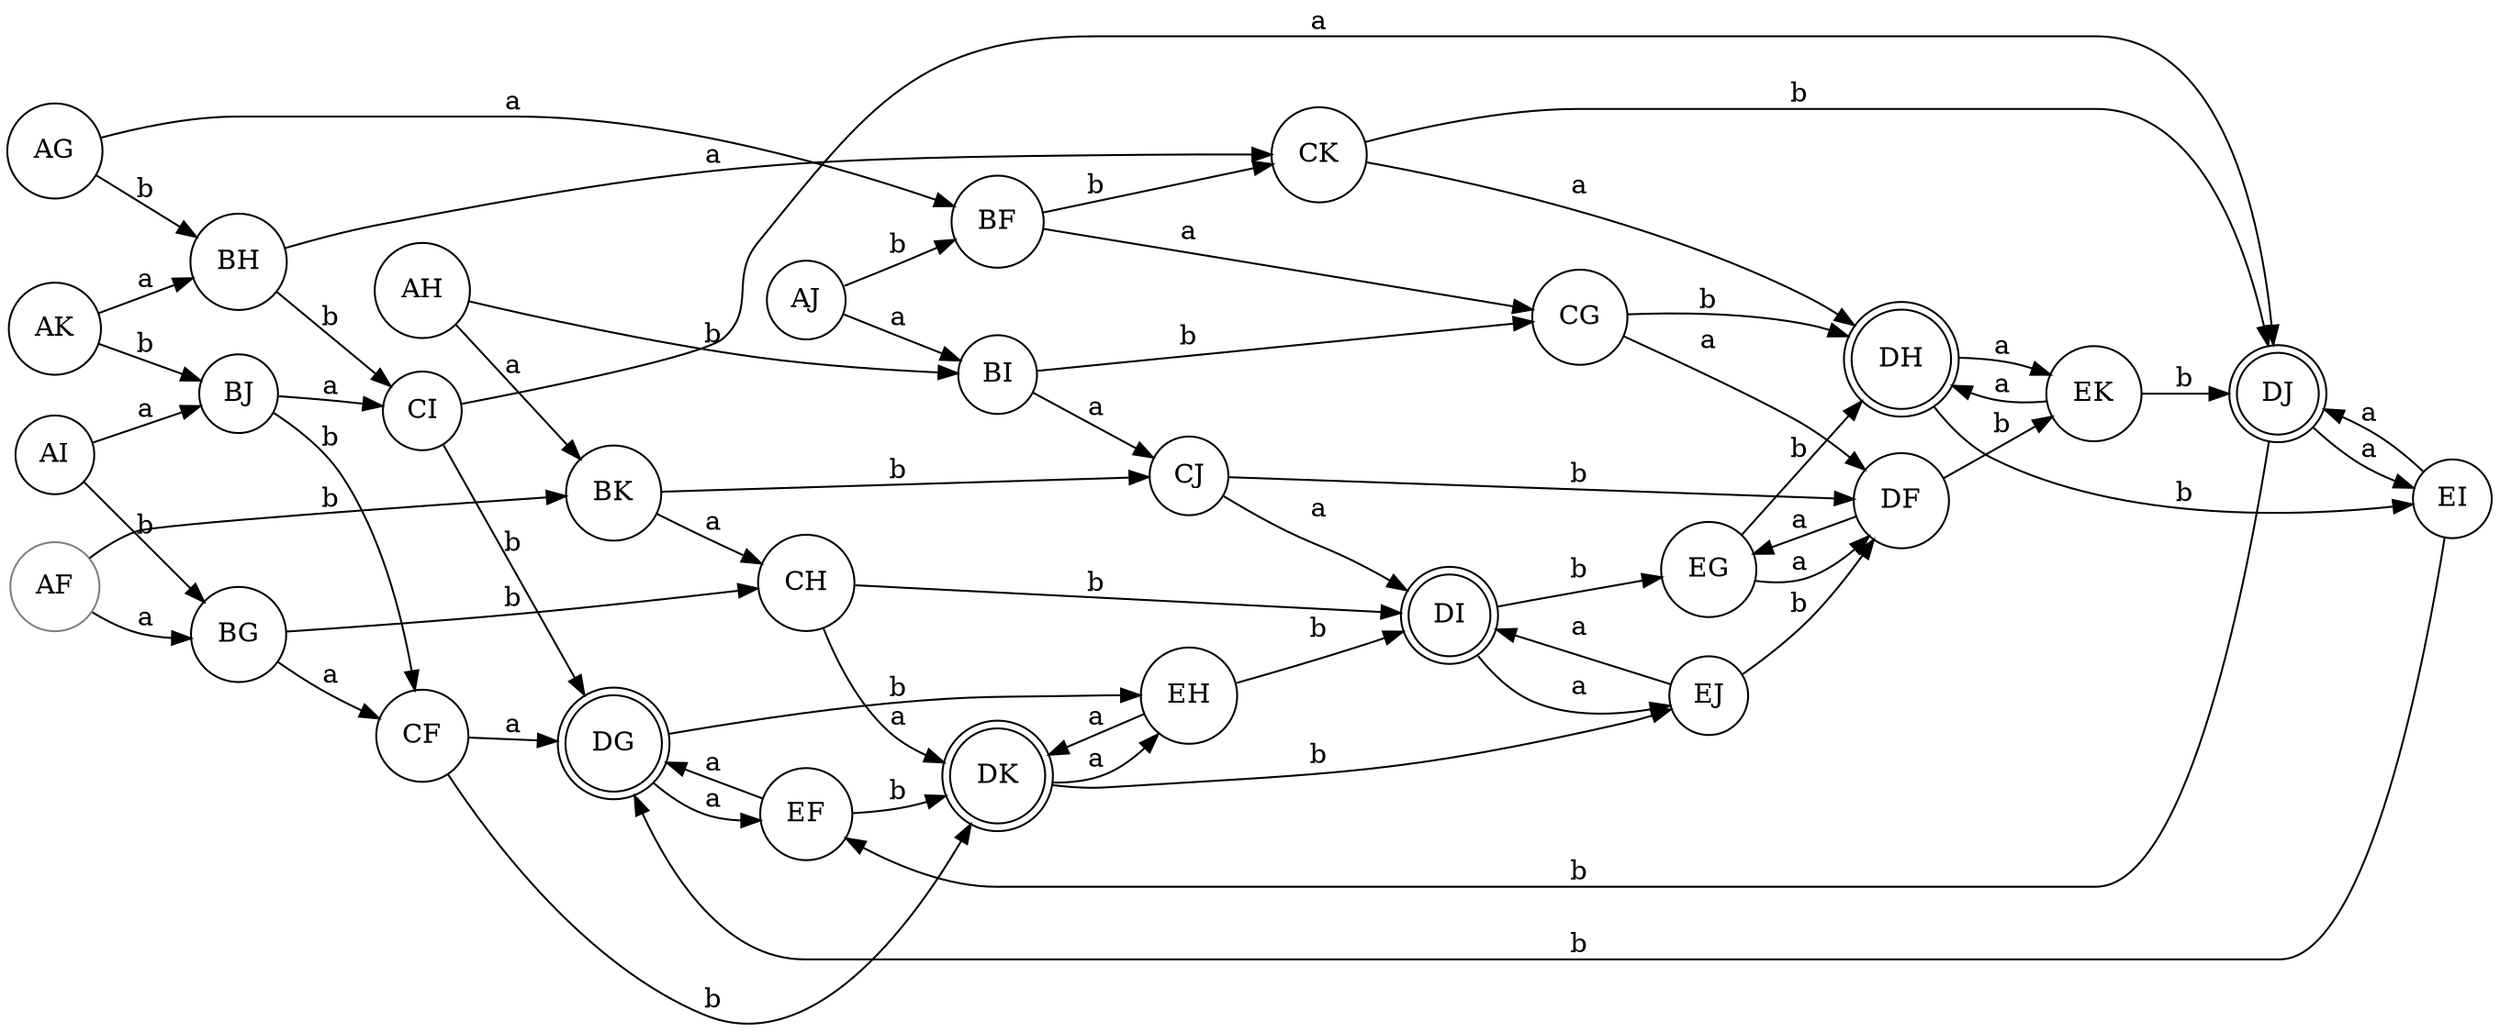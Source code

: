 digraph G{
  rankdir=LR;
  DG,DH,DI,DJ,DK [shape = doublecircle];
  AF [color = "#808080", shape = circle];
  node [shape = circle];
  AF -> BG [label = "a"];
  AF -> BK [label = "b"];
  AG -> BF [label = "a"];
  AG -> BH [label = "b"];
  AH -> BK [label = "a"];
  AH -> BI [label = "b"];
  AI -> BJ [label = "a"];
  AI -> BG [label = "b"];
  AJ -> BI [label = "a"];
  AJ -> BF [label = "b"];
  AK -> BH [label = "a"];
  AK -> BJ [label = "b"];
  BF -> CG [label = "a"];
  BF -> CK [label = "b"];
  BG -> CF [label = "a"];
  BG -> CH [label = "b"];
  BH -> CK [label = "a"];
  BH -> CI [label = "b"];
  BI -> CJ [label = "a"];
  BI -> CG [label = "b"];
  BJ -> CI [label = "a"];
  BJ -> CF [label = "b"];
  BK -> CH [label = "a"];
  BK -> CJ [label = "b"];
  CF -> DG [label = "a"];
  CF -> DK [label = "b"];
  CG -> DF [label = "a"];
  CG -> DH [label = "b"];
  CH -> DK [label = "a"];
  CH -> DI [label = "b"];
  CI -> DJ [label = "a"];
  CI -> DG [label = "b"];
  CJ -> DI [label = "a"];
  CJ -> DF [label = "b"];
  CK -> DH [label = "a"];
  CK -> DJ [label = "b"];
  DF -> EG [label = "a"];
  DF -> EK [label = "b"];
  DG -> EF [label = "a"];
  DG -> EH [label = "b"];
  DH -> EK [label = "a"];
  DH -> EI [label = "b"];
  DI -> EJ [label = "a"];
  DI -> EG [label = "b"];
  DJ -> EI [label = "a"];
  DJ -> EF [label = "b"];
  DK -> EH [label = "a"];
  DK -> EJ [label = "b"];
  EF -> DG [label = "a"];
  EF -> DK [label = "b"];
  EG -> DF [label = "a"];
  EG -> DH [label = "b"];
  EH -> DK [label = "a"];
  EH -> DI [label = "b"];
  EI -> DJ [label = "a"];
  EI -> DG [label = "b"];
  EJ -> DI [label = "a"];
  EJ -> DF [label = "b"];
  EK -> DH [label = "a"];
  EK -> DJ [label = "b"];
}